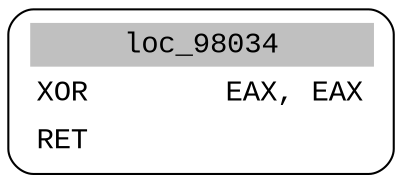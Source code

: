 digraph asm_graph {
1941 [
shape="Mrecord" fontname="Courier New"label =<<table border="0" cellborder="0" cellpadding="3"><tr><td align="center" colspan="2" bgcolor="grey">loc_98034</td></tr><tr><td align="left">XOR        EAX, EAX</td></tr><tr><td align="left">RET        </td></tr></table>> ];
}